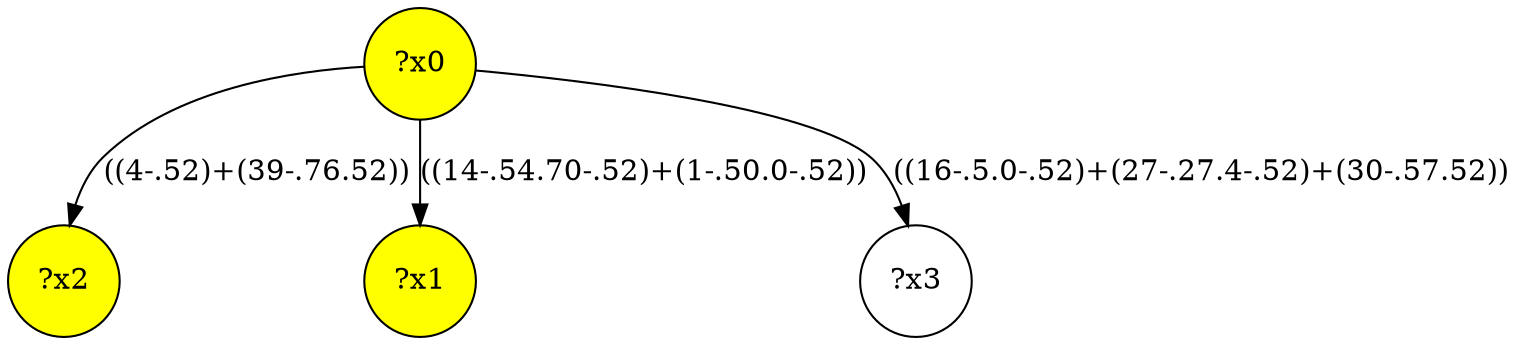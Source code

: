 digraph g {
	x0 [fillcolor="yellow", style="filled," shape=circle, label="?x0"];
	x2 [fillcolor="yellow", style="filled," shape=circle, label="?x2"];
	x1 [fillcolor="yellow", style="filled," shape=circle, label="?x1"];
	x0 -> x1 [label="((14-.54.70-.52)+(1-.50.0-.52))"];
	x0 -> x2 [label="((4-.52)+(39-.76.52))"];
	x3 [shape=circle, label="?x3"];
	x0 -> x3 [label="((16-.5.0-.52)+(27-.27.4-.52)+(30-.57.52))"];
}
